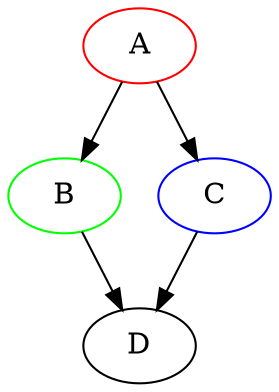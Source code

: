 digraph G {
  A [color=red];
  B [color=green];
  C [color=blue];
    
  A -> B;
  A -> C;
  B -> D;
  C -> D;
}
